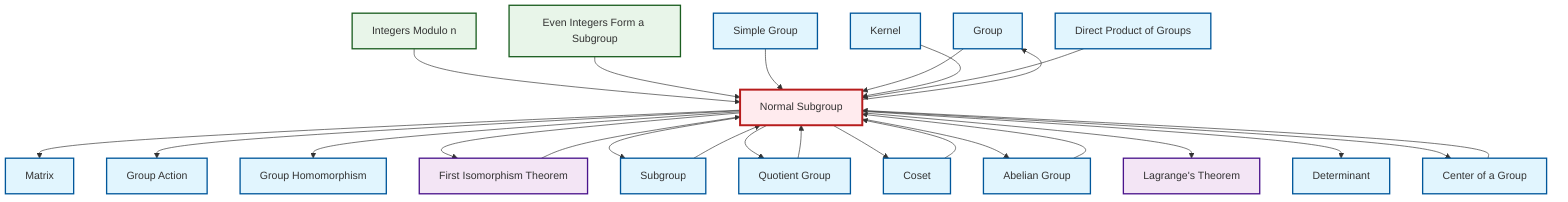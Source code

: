 graph TD
    classDef definition fill:#e1f5fe,stroke:#01579b,stroke-width:2px
    classDef theorem fill:#f3e5f5,stroke:#4a148c,stroke-width:2px
    classDef axiom fill:#fff3e0,stroke:#e65100,stroke-width:2px
    classDef example fill:#e8f5e9,stroke:#1b5e20,stroke-width:2px
    classDef current fill:#ffebee,stroke:#b71c1c,stroke-width:3px
    def-group["Group"]:::definition
    def-abelian-group["Abelian Group"]:::definition
    def-determinant["Determinant"]:::definition
    def-simple-group["Simple Group"]:::definition
    def-direct-product["Direct Product of Groups"]:::definition
    def-homomorphism["Group Homomorphism"]:::definition
    thm-first-isomorphism["First Isomorphism Theorem"]:::theorem
    ex-quotient-integers-mod-n["Integers Modulo n"]:::example
    def-kernel["Kernel"]:::definition
    def-matrix["Matrix"]:::definition
    ex-even-integers-subgroup["Even Integers Form a Subgroup"]:::example
    def-subgroup["Subgroup"]:::definition
    def-quotient-group["Quotient Group"]:::definition
    def-coset["Coset"]:::definition
    def-group-action["Group Action"]:::definition
    thm-lagrange["Lagrange's Theorem"]:::theorem
    def-normal-subgroup["Normal Subgroup"]:::definition
    def-center-of-group["Center of a Group"]:::definition
    ex-quotient-integers-mod-n --> def-normal-subgroup
    def-normal-subgroup --> def-matrix
    def-coset --> def-normal-subgroup
    def-center-of-group --> def-normal-subgroup
    ex-even-integers-subgroup --> def-normal-subgroup
    def-abelian-group --> def-normal-subgroup
    def-normal-subgroup --> def-group-action
    def-quotient-group --> def-normal-subgroup
    def-simple-group --> def-normal-subgroup
    def-normal-subgroup --> def-group
    def-normal-subgroup --> def-homomorphism
    def-group --> def-normal-subgroup
    def-subgroup --> def-normal-subgroup
    def-kernel --> def-normal-subgroup
    def-normal-subgroup --> thm-first-isomorphism
    def-normal-subgroup --> def-subgroup
    def-normal-subgroup --> def-quotient-group
    thm-first-isomorphism --> def-normal-subgroup
    def-normal-subgroup --> def-coset
    def-normal-subgroup --> def-abelian-group
    def-normal-subgroup --> thm-lagrange
    def-direct-product --> def-normal-subgroup
    def-normal-subgroup --> def-determinant
    def-normal-subgroup --> def-center-of-group
    class def-normal-subgroup current